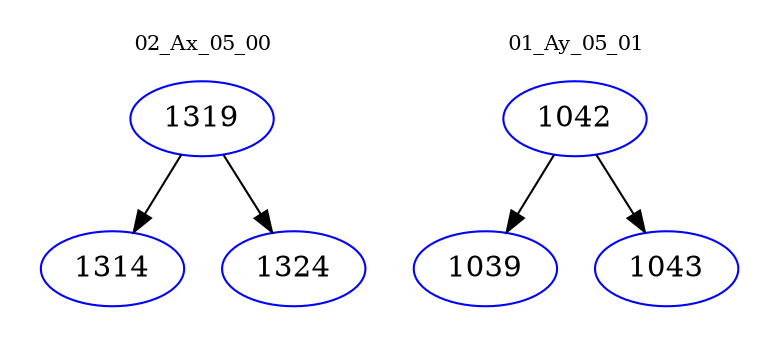 digraph{
subgraph cluster_0 {
color = white
label = "02_Ax_05_00";
fontsize=10;
T0_1319 [label="1319", color="blue"]
T0_1319 -> T0_1314 [color="black"]
T0_1314 [label="1314", color="blue"]
T0_1319 -> T0_1324 [color="black"]
T0_1324 [label="1324", color="blue"]
}
subgraph cluster_1 {
color = white
label = "01_Ay_05_01";
fontsize=10;
T1_1042 [label="1042", color="blue"]
T1_1042 -> T1_1039 [color="black"]
T1_1039 [label="1039", color="blue"]
T1_1042 -> T1_1043 [color="black"]
T1_1043 [label="1043", color="blue"]
}
}
